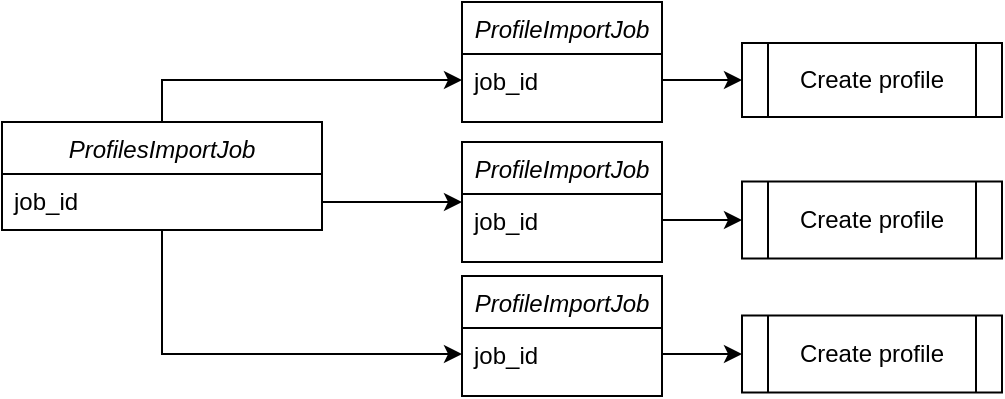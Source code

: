 <mxfile version="20.3.3" type="github">
  <diagram id="C5RBs43oDa-KdzZeNtuy" name="Page-1">
    <mxGraphModel dx="1426" dy="800" grid="1" gridSize="10" guides="1" tooltips="1" connect="1" arrows="1" fold="1" page="1" pageScale="1" pageWidth="827" pageHeight="1169" math="0" shadow="0">
      <root>
        <mxCell id="WIyWlLk6GJQsqaUBKTNV-0" />
        <mxCell id="WIyWlLk6GJQsqaUBKTNV-1" parent="WIyWlLk6GJQsqaUBKTNV-0" />
        <mxCell id="9W15s9KleO7Cd4KuVcFH-23" value="" style="edgeStyle=orthogonalEdgeStyle;rounded=0;orthogonalLoop=1;jettySize=auto;html=1;entryX=0;entryY=0.5;entryDx=0;entryDy=0;" edge="1" parent="WIyWlLk6GJQsqaUBKTNV-1" source="9W15s9KleO7Cd4KuVcFH-6" target="9W15s9KleO7Cd4KuVcFH-13">
          <mxGeometry relative="1" as="geometry" />
        </mxCell>
        <mxCell id="9W15s9KleO7Cd4KuVcFH-24" style="edgeStyle=orthogonalEdgeStyle;rounded=0;orthogonalLoop=1;jettySize=auto;html=1;entryX=0;entryY=0.5;entryDx=0;entryDy=0;" edge="1" parent="WIyWlLk6GJQsqaUBKTNV-1" source="9W15s9KleO7Cd4KuVcFH-6" target="9W15s9KleO7Cd4KuVcFH-21">
          <mxGeometry relative="1" as="geometry" />
        </mxCell>
        <mxCell id="9W15s9KleO7Cd4KuVcFH-6" value="ProfilesImportJob" style="swimlane;fontStyle=2;align=center;verticalAlign=top;childLayout=stackLayout;horizontal=1;startSize=26;horizontalStack=0;resizeParent=1;resizeLast=0;collapsible=1;marginBottom=0;rounded=0;shadow=0;strokeWidth=1;" vertex="1" parent="WIyWlLk6GJQsqaUBKTNV-1">
          <mxGeometry x="120" y="243" width="160" height="54" as="geometry">
            <mxRectangle x="230" y="140" width="160" height="26" as="alternateBounds" />
          </mxGeometry>
        </mxCell>
        <mxCell id="9W15s9KleO7Cd4KuVcFH-8" value="job_id" style="text;align=left;verticalAlign=top;spacingLeft=4;spacingRight=4;overflow=hidden;rotatable=0;points=[[0,0.5],[1,0.5]];portConstraint=eastwest;rounded=0;shadow=0;html=0;" vertex="1" parent="9W15s9KleO7Cd4KuVcFH-6">
          <mxGeometry y="26" width="160" height="28" as="geometry" />
        </mxCell>
        <mxCell id="9W15s9KleO7Cd4KuVcFH-12" value="ProfileImportJob" style="swimlane;fontStyle=2;align=center;verticalAlign=top;childLayout=stackLayout;horizontal=1;startSize=26;horizontalStack=0;resizeParent=1;resizeLast=0;collapsible=1;marginBottom=0;rounded=0;shadow=0;strokeWidth=1;" vertex="1" parent="WIyWlLk6GJQsqaUBKTNV-1">
          <mxGeometry x="350" y="183" width="100" height="60" as="geometry">
            <mxRectangle x="230" y="140" width="160" height="26" as="alternateBounds" />
          </mxGeometry>
        </mxCell>
        <mxCell id="9W15s9KleO7Cd4KuVcFH-13" value="job_id" style="text;align=left;verticalAlign=top;spacingLeft=4;spacingRight=4;overflow=hidden;rotatable=0;points=[[0,0.5],[1,0.5]];portConstraint=eastwest;" vertex="1" parent="9W15s9KleO7Cd4KuVcFH-12">
          <mxGeometry y="26" width="100" height="26" as="geometry" />
        </mxCell>
        <mxCell id="9W15s9KleO7Cd4KuVcFH-18" value="ProfileImportJob" style="swimlane;fontStyle=2;align=center;verticalAlign=top;childLayout=stackLayout;horizontal=1;startSize=26;horizontalStack=0;resizeParent=1;resizeLast=0;collapsible=1;marginBottom=0;rounded=0;shadow=0;strokeWidth=1;" vertex="1" parent="WIyWlLk6GJQsqaUBKTNV-1">
          <mxGeometry x="350" y="253" width="100" height="60" as="geometry">
            <mxRectangle x="230" y="140" width="160" height="26" as="alternateBounds" />
          </mxGeometry>
        </mxCell>
        <mxCell id="9W15s9KleO7Cd4KuVcFH-19" value="job_id" style="text;align=left;verticalAlign=top;spacingLeft=4;spacingRight=4;overflow=hidden;rotatable=0;points=[[0,0.5],[1,0.5]];portConstraint=eastwest;" vertex="1" parent="9W15s9KleO7Cd4KuVcFH-18">
          <mxGeometry y="26" width="100" height="26" as="geometry" />
        </mxCell>
        <mxCell id="9W15s9KleO7Cd4KuVcFH-33" style="edgeStyle=orthogonalEdgeStyle;rounded=0;orthogonalLoop=1;jettySize=auto;html=1;exitX=1;exitY=0.5;exitDx=0;exitDy=0;" edge="1" parent="9W15s9KleO7Cd4KuVcFH-18" source="9W15s9KleO7Cd4KuVcFH-19" target="9W15s9KleO7Cd4KuVcFH-19">
          <mxGeometry relative="1" as="geometry" />
        </mxCell>
        <mxCell id="9W15s9KleO7Cd4KuVcFH-20" value="ProfileImportJob" style="swimlane;fontStyle=2;align=center;verticalAlign=top;childLayout=stackLayout;horizontal=1;startSize=26;horizontalStack=0;resizeParent=1;resizeLast=0;collapsible=1;marginBottom=0;rounded=0;shadow=0;strokeWidth=1;" vertex="1" parent="WIyWlLk6GJQsqaUBKTNV-1">
          <mxGeometry x="350" y="320" width="100" height="60" as="geometry">
            <mxRectangle x="230" y="140" width="160" height="26" as="alternateBounds" />
          </mxGeometry>
        </mxCell>
        <mxCell id="9W15s9KleO7Cd4KuVcFH-21" value="job_id" style="text;align=left;verticalAlign=top;spacingLeft=4;spacingRight=4;overflow=hidden;rotatable=0;points=[[0,0.5],[1,0.5]];portConstraint=eastwest;" vertex="1" parent="9W15s9KleO7Cd4KuVcFH-20">
          <mxGeometry y="26" width="100" height="26" as="geometry" />
        </mxCell>
        <mxCell id="9W15s9KleO7Cd4KuVcFH-22" value="" style="edgeStyle=orthogonalEdgeStyle;rounded=0;orthogonalLoop=1;jettySize=auto;html=1;entryX=0;entryY=0.5;entryDx=0;entryDy=0;" edge="1" parent="WIyWlLk6GJQsqaUBKTNV-1" source="9W15s9KleO7Cd4KuVcFH-8" target="9W15s9KleO7Cd4KuVcFH-18">
          <mxGeometry relative="1" as="geometry" />
        </mxCell>
        <mxCell id="9W15s9KleO7Cd4KuVcFH-27" value="Create profile" style="shape=process;whiteSpace=wrap;html=1;backgroundOutline=1;" vertex="1" parent="WIyWlLk6GJQsqaUBKTNV-1">
          <mxGeometry x="490" y="203.5" width="130" height="37" as="geometry" />
        </mxCell>
        <mxCell id="9W15s9KleO7Cd4KuVcFH-28" value="Create profile" style="shape=process;whiteSpace=wrap;html=1;backgroundOutline=1;" vertex="1" parent="WIyWlLk6GJQsqaUBKTNV-1">
          <mxGeometry x="490" y="272.75" width="130" height="38.5" as="geometry" />
        </mxCell>
        <mxCell id="9W15s9KleO7Cd4KuVcFH-29" value="Create profile" style="shape=process;whiteSpace=wrap;html=1;backgroundOutline=1;" vertex="1" parent="WIyWlLk6GJQsqaUBKTNV-1">
          <mxGeometry x="490" y="339.75" width="130" height="38.5" as="geometry" />
        </mxCell>
        <mxCell id="9W15s9KleO7Cd4KuVcFH-35" style="edgeStyle=orthogonalEdgeStyle;rounded=0;orthogonalLoop=1;jettySize=auto;html=1;exitX=1;exitY=0.5;exitDx=0;exitDy=0;entryX=0;entryY=0.5;entryDx=0;entryDy=0;" edge="1" parent="WIyWlLk6GJQsqaUBKTNV-1" source="9W15s9KleO7Cd4KuVcFH-13" target="9W15s9KleO7Cd4KuVcFH-27">
          <mxGeometry relative="1" as="geometry" />
        </mxCell>
        <mxCell id="9W15s9KleO7Cd4KuVcFH-36" style="edgeStyle=orthogonalEdgeStyle;rounded=0;orthogonalLoop=1;jettySize=auto;html=1;exitX=1;exitY=0.5;exitDx=0;exitDy=0;entryX=0;entryY=0.5;entryDx=0;entryDy=0;" edge="1" parent="WIyWlLk6GJQsqaUBKTNV-1" source="9W15s9KleO7Cd4KuVcFH-19" target="9W15s9KleO7Cd4KuVcFH-28">
          <mxGeometry relative="1" as="geometry" />
        </mxCell>
        <mxCell id="9W15s9KleO7Cd4KuVcFH-37" style="edgeStyle=orthogonalEdgeStyle;rounded=0;orthogonalLoop=1;jettySize=auto;html=1;exitX=1;exitY=0.5;exitDx=0;exitDy=0;entryX=0;entryY=0.5;entryDx=0;entryDy=0;" edge="1" parent="WIyWlLk6GJQsqaUBKTNV-1" source="9W15s9KleO7Cd4KuVcFH-21" target="9W15s9KleO7Cd4KuVcFH-29">
          <mxGeometry relative="1" as="geometry" />
        </mxCell>
      </root>
    </mxGraphModel>
  </diagram>
</mxfile>
